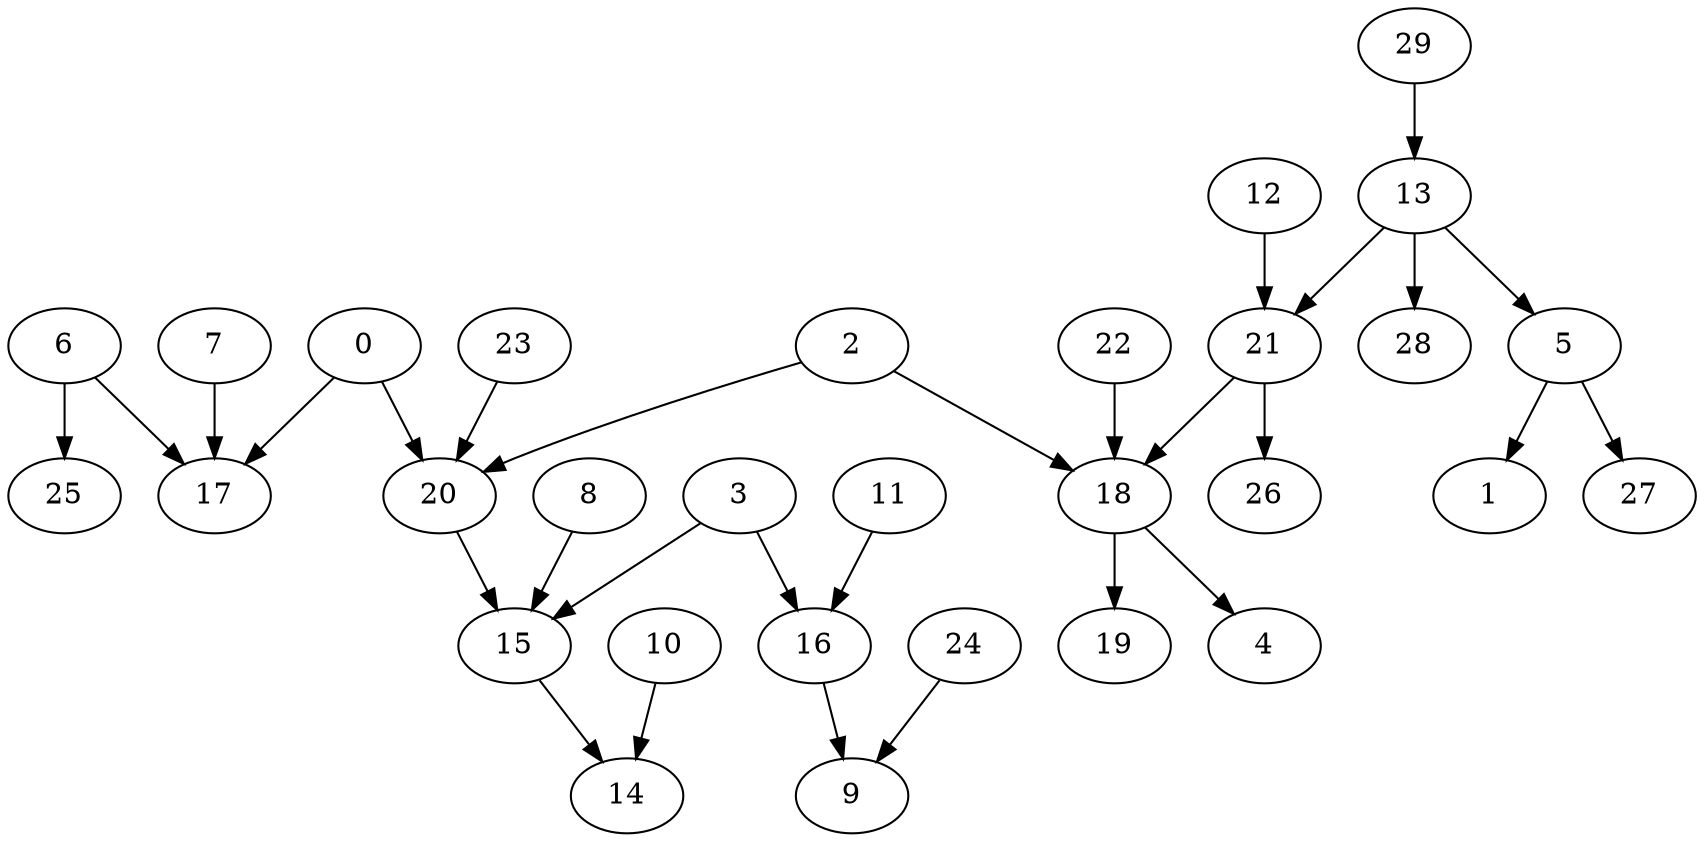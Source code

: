 digraph my_graph {
6 [label=6]
17 [label=17]
18 [label=18]
19 [label=19]
20 [label=20]
15 [label=15]
3 [label=3]
22 [label=22]
23 [label=23]
2 [label=2]
4 [label=4]
13 [label=13]
21 [label=21]
25 [label=25]
0 [label=0]
11 [label=11]
16 [label=16]
9 [label=9]
8 [label=8]
12 [label=12]
14 [label=14]
5 [label=5]
1 [label=1]
24 [label=24]
7 [label=7]
27 [label=27]
29 [label=29]
28 [label=28]
10 [label=10]
26 [label=26]
6->17
18->19
20->15
3->15
22->18
23->20
2->18
18->4
13->21
6->25
0->17
11->16
16->9
3->16
0->20
8->15
12->21
15->14
21->18
2->20
5->1
24->9
13->5
7->17
5->27
29->13
13->28
10->14
21->26
}